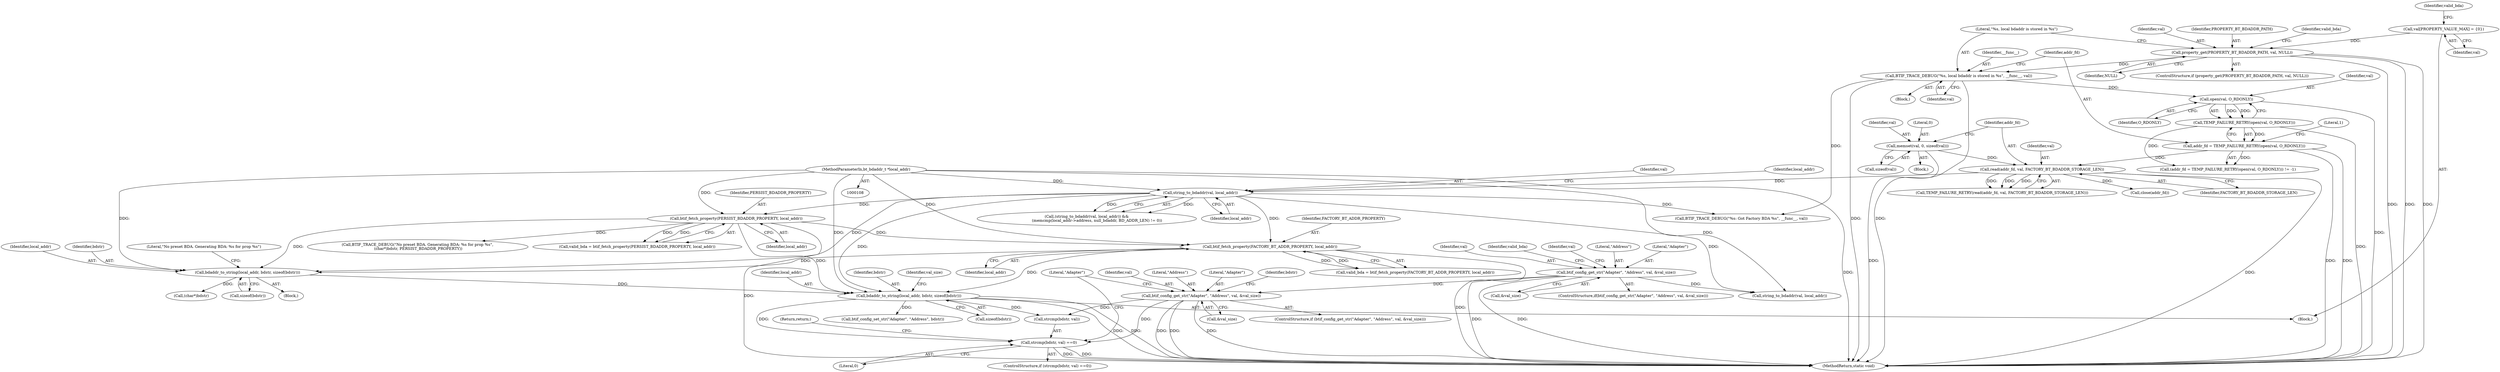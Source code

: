 digraph "0_Android_472271b153c5dc53c28beac55480a8d8434b2d5c_12@API" {
"1000338" [label="(Call,strcmp(bdstr, val) ==0)"];
"1000320" [label="(Call,bdaddr_to_string(local_addr, bdstr, sizeof(bdstr)))"];
"1000297" [label="(Call,bdaddr_to_string(local_addr, bdstr, sizeof(bdstr)))"];
"1000209" [label="(Call,btif_fetch_property(PERSIST_BDADDR_PROPERTY, local_addr))"];
"1000159" [label="(Call,string_to_bdaddr(val, local_addr))"];
"1000153" [label="(Call,read(addr_fd, val, FACTORY_BT_BDADDR_STORAGE_LEN))"];
"1000138" [label="(Call,addr_fd = TEMP_FAILURE_RETRY(open(val, O_RDONLY)))"];
"1000140" [label="(Call,TEMP_FAILURE_RETRY(open(val, O_RDONLY)))"];
"1000141" [label="(Call,open(val, O_RDONLY))"];
"1000132" [label="(Call,BTIF_TRACE_DEBUG(\"%s, local bdaddr is stored in %s\", __func__, val))"];
"1000126" [label="(Call,property_get(PROPERTY_BT_BDADDR_PATH, val, NULL))"];
"1000112" [label="(Call,val[PROPERTY_VALUE_MAX] = {0})"];
"1000147" [label="(Call,memset(val, 0, sizeof(val)))"];
"1000109" [label="(MethodParameterIn,bt_bdaddr_t *local_addr)"];
"1000218" [label="(Call,btif_fetch_property(FACTORY_BT_ADDR_PROPERTY, local_addr))"];
"1000330" [label="(Call,btif_config_get_str(\"Adapter\", \"Address\", val, &val_size))"];
"1000189" [label="(Call,btif_config_get_str(\"Adapter\", \"Address\", val, &val_size))"];
"1000334" [label="(Call,&val_size)"];
"1000219" [label="(Identifier,FACTORY_BT_ADDR_PROPERTY)"];
"1000129" [label="(Identifier,NULL)"];
"1000211" [label="(Identifier,local_addr)"];
"1000339" [label="(Call,strcmp(bdstr, val))"];
"1000216" [label="(Call,valid_bda = btif_fetch_property(FACTORY_BT_ADDR_PROPERTY, local_addr))"];
"1000160" [label="(Identifier,val)"];
"1000298" [label="(Identifier,local_addr)"];
"1000132" [label="(Call,BTIF_TRACE_DEBUG(\"%s, local bdaddr is stored in %s\", __func__, val))"];
"1000333" [label="(Identifier,val)"];
"1000224" [label="(Block,)"];
"1000210" [label="(Identifier,PERSIST_BDADDR_PROPERTY)"];
"1000134" [label="(Identifier,__func__)"];
"1000155" [label="(Identifier,val)"];
"1000346" [label="(Literal,\"Adapter\")"];
"1000126" [label="(Call,property_get(PROPERTY_BT_BDADDR_PATH, val, NULL))"];
"1000174" [label="(Call,BTIF_TRACE_DEBUG(\"%s: Got Factory BDA %s\", __func__, val))"];
"1000302" [label="(Call,BTIF_TRACE_DEBUG(\"No preset BDA. Generating BDA: %s for prop %s\",\n (char*)bdstr, PERSIST_BDADDR_PROPERTY))"];
"1000128" [label="(Identifier,val)"];
"1000209" [label="(Call,btif_fetch_property(PERSIST_BDADDR_PROPERTY, local_addr))"];
"1000332" [label="(Literal,\"Address\")"];
"1000138" [label="(Call,addr_fd = TEMP_FAILURE_RETRY(open(val, O_RDONLY)))"];
"1000342" [label="(Literal,0)"];
"1000331" [label="(Literal,\"Adapter\")"];
"1000112" [label="(Call,val[PROPERTY_VALUE_MAX] = {0})"];
"1000338" [label="(Call,strcmp(bdstr, val) ==0)"];
"1000148" [label="(Identifier,val)"];
"1000154" [label="(Identifier,addr_fd)"];
"1000193" [label="(Call,&val_size)"];
"1000142" [label="(Identifier,val)"];
"1000322" [label="(Identifier,bdstr)"];
"1000297" [label="(Call,bdaddr_to_string(local_addr, bdstr, sizeof(bdstr)))"];
"1000149" [label="(Literal,0)"];
"1000345" [label="(Call,btif_config_set_str(\"Adapter\", \"Address\", bdstr))"];
"1000125" [label="(ControlStructure,if (property_get(PROPERTY_BT_BDADDR_PATH, val, NULL)))"];
"1000110" [label="(Block,)"];
"1000299" [label="(Identifier,bdstr)"];
"1000116" [label="(Identifier,valid_bda)"];
"1000133" [label="(Literal,\"%s, local bdaddr is stored in %s\")"];
"1000109" [label="(MethodParameterIn,bt_bdaddr_t *local_addr)"];
"1000205" [label="(Identifier,valid_bda)"];
"1000197" [label="(Identifier,val)"];
"1000130" [label="(Block,)"];
"1000158" [label="(Call,(string_to_bdaddr(val, local_addr)) &&\n                 (memcmp(local_addr->address, null_bdaddr, BD_ADDR_LEN) != 0))"];
"1000113" [label="(Identifier,val)"];
"1000165" [label="(Identifier,local_addr)"];
"1000323" [label="(Call,sizeof(bdstr))"];
"1000300" [label="(Call,sizeof(bdstr))"];
"1000320" [label="(Call,bdaddr_to_string(local_addr, bdstr, sizeof(bdstr)))"];
"1000159" [label="(Call,string_to_bdaddr(val, local_addr))"];
"1000156" [label="(Identifier,FACTORY_BT_BDADDR_STORAGE_LEN)"];
"1000326" [label="(Identifier,val_size)"];
"1000189" [label="(Call,btif_config_get_str(\"Adapter\", \"Address\", val, &val_size))"];
"1000303" [label="(Literal,\"No preset BDA. Generating BDA: %s for prop %s\")"];
"1000147" [label="(Call,memset(val, 0, sizeof(val)))"];
"1000141" [label="(Call,open(val, O_RDONLY))"];
"1000150" [label="(Call,sizeof(val))"];
"1000340" [label="(Identifier,bdstr)"];
"1000191" [label="(Literal,\"Address\")"];
"1000344" [label="(Return,return;)"];
"1000190" [label="(Literal,\"Adapter\")"];
"1000152" [label="(Call,TEMP_FAILURE_RETRY(read(addr_fd, val, FACTORY_BT_BDADDR_STORAGE_LEN)))"];
"1000127" [label="(Identifier,PROPERTY_BT_BDADDR_PATH)"];
"1000137" [label="(Call,(addr_fd = TEMP_FAILURE_RETRY(open(val, O_RDONLY))) != -1)"];
"1000140" [label="(Call,TEMP_FAILURE_RETRY(open(val, O_RDONLY)))"];
"1000153" [label="(Call,read(addr_fd, val, FACTORY_BT_BDADDR_STORAGE_LEN))"];
"1000145" [label="(Literal,1)"];
"1000218" [label="(Call,btif_fetch_property(FACTORY_BT_ADDR_PROPERTY, local_addr))"];
"1000321" [label="(Identifier,local_addr)"];
"1000139" [label="(Identifier,addr_fd)"];
"1000161" [label="(Identifier,local_addr)"];
"1000207" [label="(Call,valid_bda = btif_fetch_property(PERSIST_BDADDR_PROPERTY, local_addr))"];
"1000349" [label="(MethodReturn,static void)"];
"1000143" [label="(Identifier,O_RDONLY)"];
"1000220" [label="(Identifier,local_addr)"];
"1000135" [label="(Identifier,val)"];
"1000304" [label="(Call,(char*)bdstr)"];
"1000188" [label="(ControlStructure,if(btif_config_get_str(\"Adapter\", \"Address\", val, &val_size)))"];
"1000196" [label="(Call,string_to_bdaddr(val, local_addr))"];
"1000192" [label="(Identifier,val)"];
"1000329" [label="(ControlStructure,if (btif_config_get_str(\"Adapter\", \"Address\", val, &val_size)))"];
"1000330" [label="(Call,btif_config_get_str(\"Adapter\", \"Address\", val, &val_size))"];
"1000178" [label="(Call,close(addr_fd))"];
"1000182" [label="(Identifier,valid_bda)"];
"1000146" [label="(Block,)"];
"1000337" [label="(ControlStructure,if (strcmp(bdstr, val) ==0))"];
"1000338" -> "1000337"  [label="AST: "];
"1000338" -> "1000342"  [label="CFG: "];
"1000339" -> "1000338"  [label="AST: "];
"1000342" -> "1000338"  [label="AST: "];
"1000344" -> "1000338"  [label="CFG: "];
"1000346" -> "1000338"  [label="CFG: "];
"1000338" -> "1000349"  [label="DDG: "];
"1000338" -> "1000349"  [label="DDG: "];
"1000320" -> "1000338"  [label="DDG: "];
"1000330" -> "1000338"  [label="DDG: "];
"1000320" -> "1000110"  [label="AST: "];
"1000320" -> "1000323"  [label="CFG: "];
"1000321" -> "1000320"  [label="AST: "];
"1000322" -> "1000320"  [label="AST: "];
"1000323" -> "1000320"  [label="AST: "];
"1000326" -> "1000320"  [label="CFG: "];
"1000320" -> "1000349"  [label="DDG: "];
"1000320" -> "1000349"  [label="DDG: "];
"1000297" -> "1000320"  [label="DDG: "];
"1000209" -> "1000320"  [label="DDG: "];
"1000218" -> "1000320"  [label="DDG: "];
"1000159" -> "1000320"  [label="DDG: "];
"1000109" -> "1000320"  [label="DDG: "];
"1000320" -> "1000339"  [label="DDG: "];
"1000320" -> "1000345"  [label="DDG: "];
"1000297" -> "1000224"  [label="AST: "];
"1000297" -> "1000300"  [label="CFG: "];
"1000298" -> "1000297"  [label="AST: "];
"1000299" -> "1000297"  [label="AST: "];
"1000300" -> "1000297"  [label="AST: "];
"1000303" -> "1000297"  [label="CFG: "];
"1000209" -> "1000297"  [label="DDG: "];
"1000218" -> "1000297"  [label="DDG: "];
"1000159" -> "1000297"  [label="DDG: "];
"1000109" -> "1000297"  [label="DDG: "];
"1000297" -> "1000304"  [label="DDG: "];
"1000209" -> "1000207"  [label="AST: "];
"1000209" -> "1000211"  [label="CFG: "];
"1000210" -> "1000209"  [label="AST: "];
"1000211" -> "1000209"  [label="AST: "];
"1000207" -> "1000209"  [label="CFG: "];
"1000209" -> "1000349"  [label="DDG: "];
"1000209" -> "1000207"  [label="DDG: "];
"1000209" -> "1000207"  [label="DDG: "];
"1000159" -> "1000209"  [label="DDG: "];
"1000109" -> "1000209"  [label="DDG: "];
"1000209" -> "1000218"  [label="DDG: "];
"1000209" -> "1000302"  [label="DDG: "];
"1000159" -> "1000158"  [label="AST: "];
"1000159" -> "1000161"  [label="CFG: "];
"1000160" -> "1000159"  [label="AST: "];
"1000161" -> "1000159"  [label="AST: "];
"1000165" -> "1000159"  [label="CFG: "];
"1000158" -> "1000159"  [label="CFG: "];
"1000159" -> "1000158"  [label="DDG: "];
"1000159" -> "1000158"  [label="DDG: "];
"1000153" -> "1000159"  [label="DDG: "];
"1000109" -> "1000159"  [label="DDG: "];
"1000159" -> "1000174"  [label="DDG: "];
"1000159" -> "1000196"  [label="DDG: "];
"1000159" -> "1000218"  [label="DDG: "];
"1000153" -> "1000152"  [label="AST: "];
"1000153" -> "1000156"  [label="CFG: "];
"1000154" -> "1000153"  [label="AST: "];
"1000155" -> "1000153"  [label="AST: "];
"1000156" -> "1000153"  [label="AST: "];
"1000152" -> "1000153"  [label="CFG: "];
"1000153" -> "1000349"  [label="DDG: "];
"1000153" -> "1000152"  [label="DDG: "];
"1000153" -> "1000152"  [label="DDG: "];
"1000153" -> "1000152"  [label="DDG: "];
"1000138" -> "1000153"  [label="DDG: "];
"1000147" -> "1000153"  [label="DDG: "];
"1000153" -> "1000178"  [label="DDG: "];
"1000138" -> "1000137"  [label="AST: "];
"1000138" -> "1000140"  [label="CFG: "];
"1000139" -> "1000138"  [label="AST: "];
"1000140" -> "1000138"  [label="AST: "];
"1000145" -> "1000138"  [label="CFG: "];
"1000138" -> "1000349"  [label="DDG: "];
"1000138" -> "1000349"  [label="DDG: "];
"1000138" -> "1000137"  [label="DDG: "];
"1000140" -> "1000138"  [label="DDG: "];
"1000140" -> "1000141"  [label="CFG: "];
"1000141" -> "1000140"  [label="AST: "];
"1000140" -> "1000349"  [label="DDG: "];
"1000140" -> "1000137"  [label="DDG: "];
"1000141" -> "1000140"  [label="DDG: "];
"1000141" -> "1000140"  [label="DDG: "];
"1000141" -> "1000143"  [label="CFG: "];
"1000142" -> "1000141"  [label="AST: "];
"1000143" -> "1000141"  [label="AST: "];
"1000141" -> "1000349"  [label="DDG: "];
"1000132" -> "1000141"  [label="DDG: "];
"1000132" -> "1000130"  [label="AST: "];
"1000132" -> "1000135"  [label="CFG: "];
"1000133" -> "1000132"  [label="AST: "];
"1000134" -> "1000132"  [label="AST: "];
"1000135" -> "1000132"  [label="AST: "];
"1000139" -> "1000132"  [label="CFG: "];
"1000132" -> "1000349"  [label="DDG: "];
"1000132" -> "1000349"  [label="DDG: "];
"1000126" -> "1000132"  [label="DDG: "];
"1000132" -> "1000174"  [label="DDG: "];
"1000126" -> "1000125"  [label="AST: "];
"1000126" -> "1000129"  [label="CFG: "];
"1000127" -> "1000126"  [label="AST: "];
"1000128" -> "1000126"  [label="AST: "];
"1000129" -> "1000126"  [label="AST: "];
"1000133" -> "1000126"  [label="CFG: "];
"1000182" -> "1000126"  [label="CFG: "];
"1000126" -> "1000349"  [label="DDG: "];
"1000126" -> "1000349"  [label="DDG: "];
"1000126" -> "1000349"  [label="DDG: "];
"1000112" -> "1000126"  [label="DDG: "];
"1000112" -> "1000110"  [label="AST: "];
"1000112" -> "1000113"  [label="CFG: "];
"1000113" -> "1000112"  [label="AST: "];
"1000116" -> "1000112"  [label="CFG: "];
"1000147" -> "1000146"  [label="AST: "];
"1000147" -> "1000150"  [label="CFG: "];
"1000148" -> "1000147"  [label="AST: "];
"1000149" -> "1000147"  [label="AST: "];
"1000150" -> "1000147"  [label="AST: "];
"1000154" -> "1000147"  [label="CFG: "];
"1000147" -> "1000349"  [label="DDG: "];
"1000109" -> "1000108"  [label="AST: "];
"1000109" -> "1000349"  [label="DDG: "];
"1000109" -> "1000196"  [label="DDG: "];
"1000109" -> "1000218"  [label="DDG: "];
"1000218" -> "1000216"  [label="AST: "];
"1000218" -> "1000220"  [label="CFG: "];
"1000219" -> "1000218"  [label="AST: "];
"1000220" -> "1000218"  [label="AST: "];
"1000216" -> "1000218"  [label="CFG: "];
"1000218" -> "1000349"  [label="DDG: "];
"1000218" -> "1000216"  [label="DDG: "];
"1000218" -> "1000216"  [label="DDG: "];
"1000330" -> "1000329"  [label="AST: "];
"1000330" -> "1000334"  [label="CFG: "];
"1000331" -> "1000330"  [label="AST: "];
"1000332" -> "1000330"  [label="AST: "];
"1000333" -> "1000330"  [label="AST: "];
"1000334" -> "1000330"  [label="AST: "];
"1000340" -> "1000330"  [label="CFG: "];
"1000346" -> "1000330"  [label="CFG: "];
"1000330" -> "1000349"  [label="DDG: "];
"1000330" -> "1000349"  [label="DDG: "];
"1000330" -> "1000349"  [label="DDG: "];
"1000189" -> "1000330"  [label="DDG: "];
"1000330" -> "1000339"  [label="DDG: "];
"1000189" -> "1000188"  [label="AST: "];
"1000189" -> "1000193"  [label="CFG: "];
"1000190" -> "1000189"  [label="AST: "];
"1000191" -> "1000189"  [label="AST: "];
"1000192" -> "1000189"  [label="AST: "];
"1000193" -> "1000189"  [label="AST: "];
"1000197" -> "1000189"  [label="CFG: "];
"1000205" -> "1000189"  [label="CFG: "];
"1000189" -> "1000349"  [label="DDG: "];
"1000189" -> "1000349"  [label="DDG: "];
"1000189" -> "1000196"  [label="DDG: "];
}
